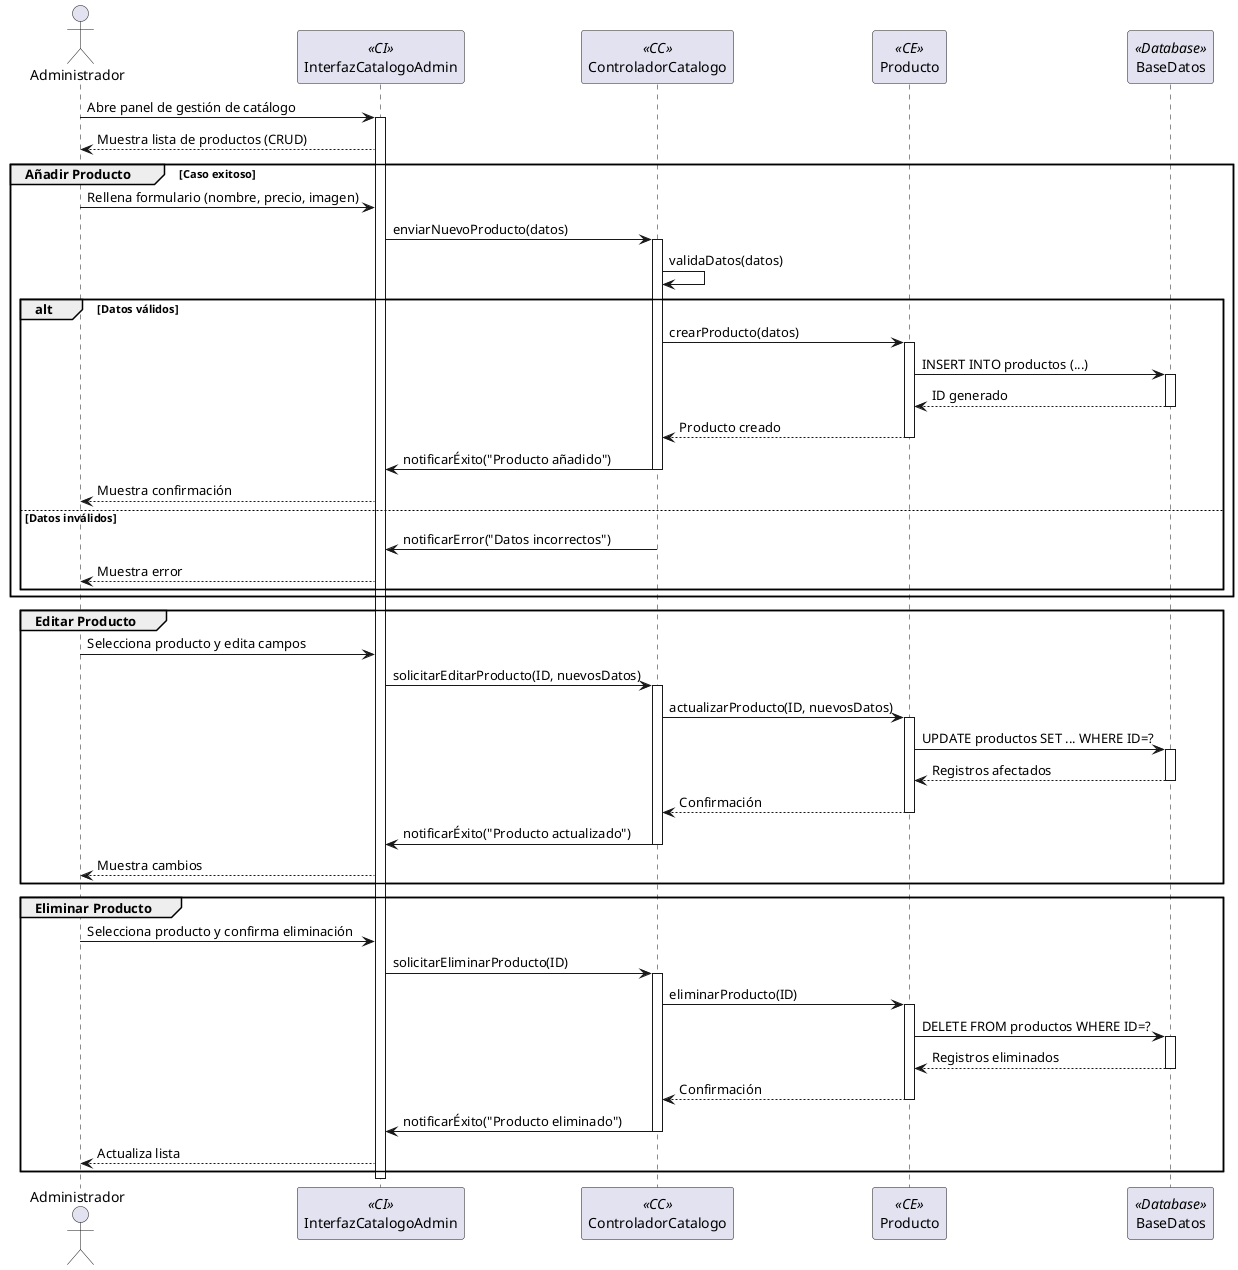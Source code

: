 @startuml
actor Administrador
participant "InterfazCatalogoAdmin" as Interfaz <<CI>>
participant "ControladorCatalogo" as Controlador <<CC>>
participant "Producto" as Entidad <<CE>>
participant "BaseDatos" as BD <<Database>>

Administrador -> Interfaz: Abre panel de gestión de catálogo
activate Interfaz
Interfaz --> Administrador: Muestra lista de productos (CRUD)

group Añadir Producto [Caso exitoso]
  Administrador -> Interfaz: Rellena formulario (nombre, precio, imagen)
  Interfaz -> Controlador: enviarNuevoProducto(datos)
  activate Controlador
  Controlador -> Controlador: validaDatos(datos)
  alt Datos válidos
    Controlador -> Entidad: crearProducto(datos)
    activate Entidad
    Entidad -> BD: INSERT INTO productos (...)
    activate BD
    BD --> Entidad: ID generado
    deactivate BD
    Entidad --> Controlador: Producto creado
    deactivate Entidad
    Controlador -> Interfaz: notificarÉxito("Producto añadido")
    deactivate Controlador
    Interfaz --> Administrador: Muestra confirmación
  else Datos inválidos
    Controlador -> Interfaz: notificarError("Datos incorrectos")
    deactivate Controlador
    Interfaz --> Administrador: Muestra error
  end
end

group Editar Producto
  Administrador -> Interfaz: Selecciona producto y edita campos
  Interfaz -> Controlador: solicitarEditarProducto(ID, nuevosDatos)
  activate Controlador
  Controlador -> Entidad: actualizarProducto(ID, nuevosDatos)
  activate Entidad
  Entidad -> BD: UPDATE productos SET ... WHERE ID=?
  activate BD
  BD --> Entidad: Registros afectados
  deactivate BD
  Entidad --> Controlador: Confirmación
  deactivate Entidad
  Controlador -> Interfaz: notificarÉxito("Producto actualizado")
  deactivate Controlador
  Interfaz --> Administrador: Muestra cambios
end

group Eliminar Producto
  Administrador -> Interfaz: Selecciona producto y confirma eliminación
  Interfaz -> Controlador: solicitarEliminarProducto(ID)
  activate Controlador
  Controlador -> Entidad: eliminarProducto(ID)
  activate Entidad
  Entidad -> BD: DELETE FROM productos WHERE ID=?
  activate BD
  BD --> Entidad: Registros eliminados
  deactivate BD
  Entidad --> Controlador: Confirmación
  deactivate Entidad
  Controlador -> Interfaz: notificarÉxito("Producto eliminado")
  deactivate Controlador
  Interfaz --> Administrador: Actualiza lista
end

deactivate Interfaz
@enduml